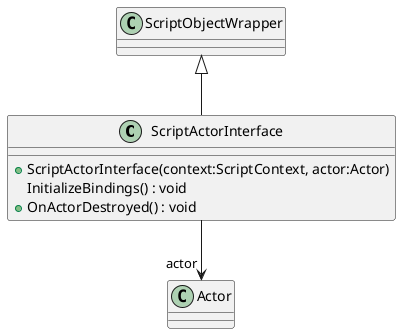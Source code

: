 @startuml
class ScriptActorInterface {
    + ScriptActorInterface(context:ScriptContext, actor:Actor)
    InitializeBindings() : void
    + OnActorDestroyed() : void
}
ScriptObjectWrapper <|-- ScriptActorInterface
ScriptActorInterface --> "actor" Actor
@enduml
